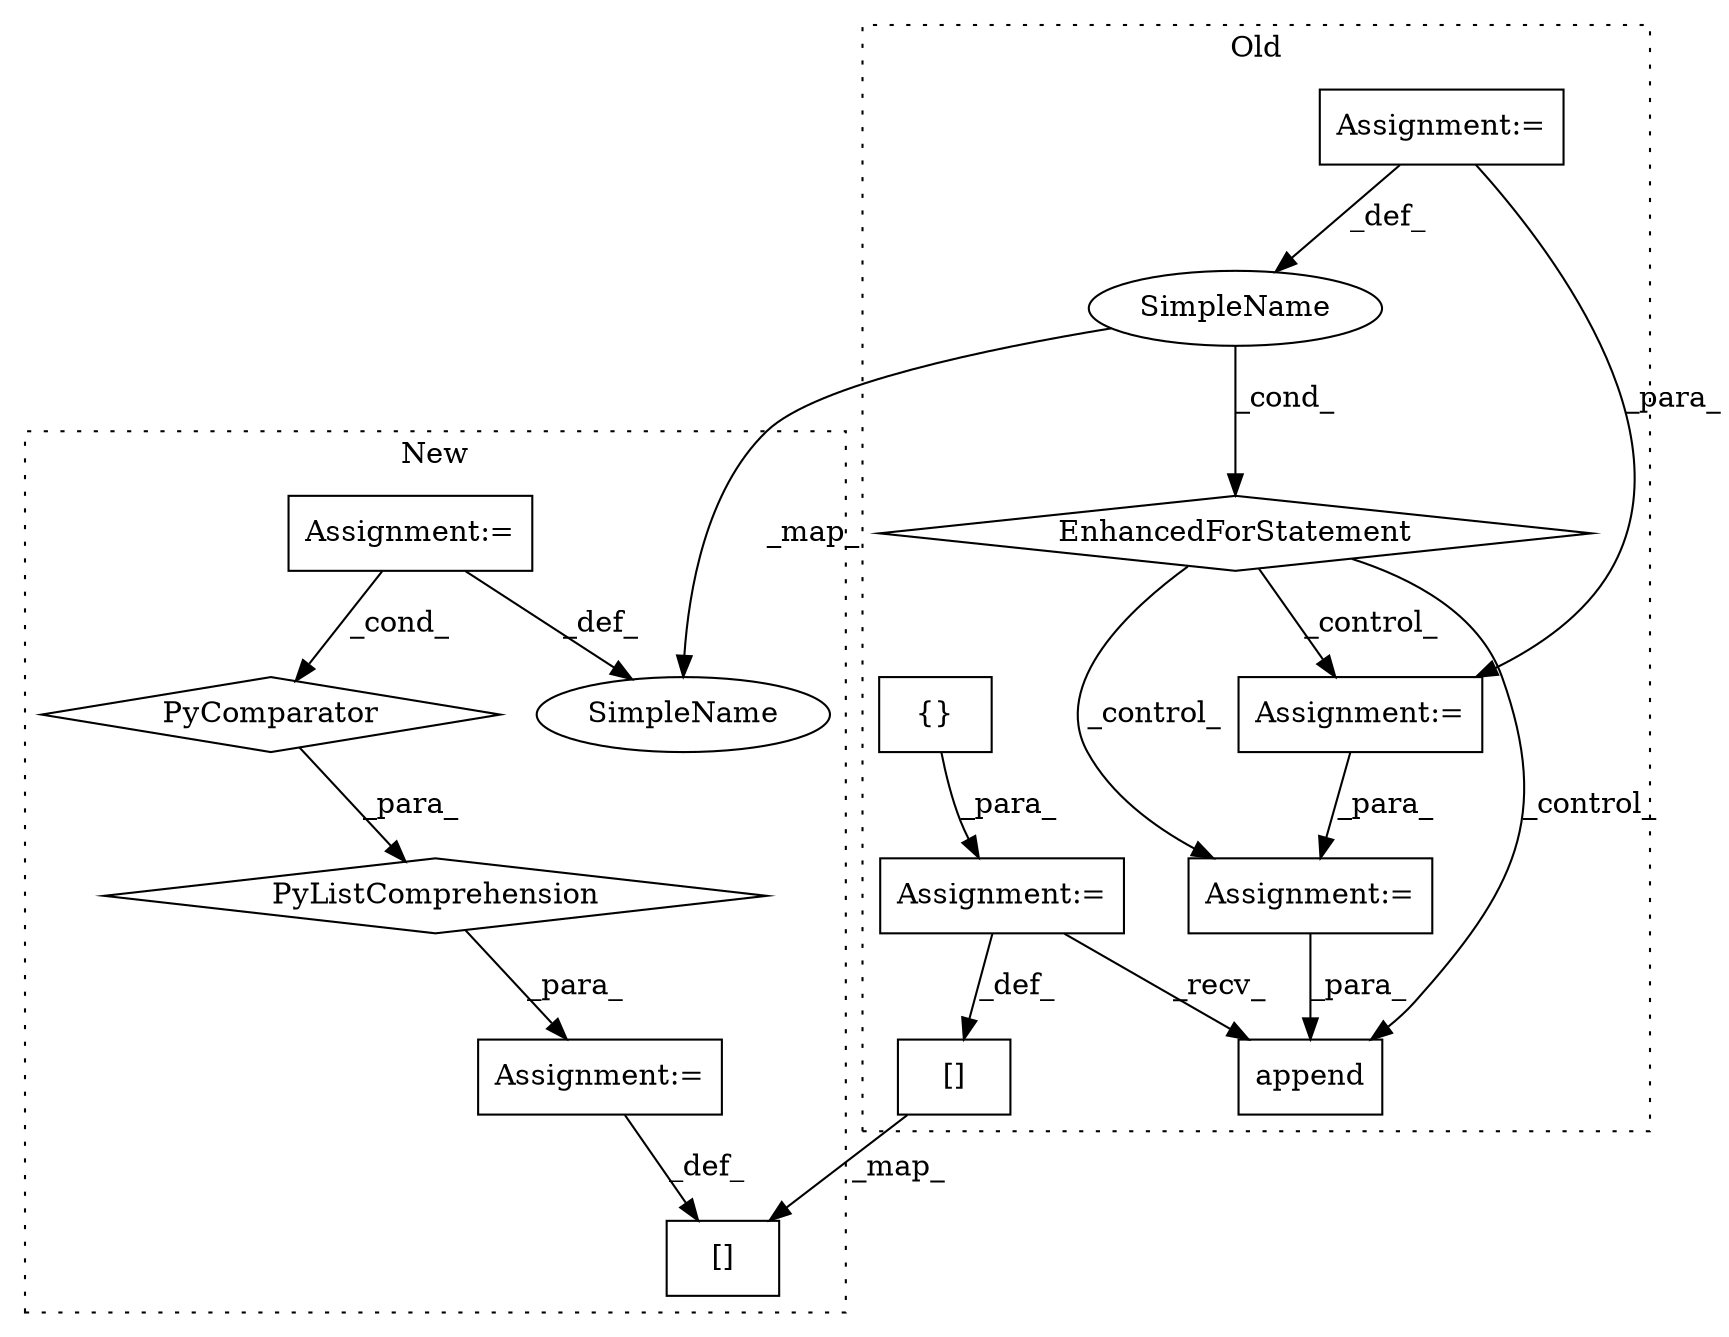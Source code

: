 digraph G {
subgraph cluster0 {
1 [label="append" a="32" s="8409,8452" l="7,1" shape="box"];
5 [label="EnhancedForStatement" a="70" s="8097,8204" l="57,2" shape="diamond"];
6 [label="Assignment:=" a="7" s="8097,8204" l="57,2" shape="box"];
7 [label="Assignment:=" a="7" s="8077" l="1" shape="box"];
8 [label="{}" a="4" s="8087" l="2" shape="box"];
10 [label="SimpleName" a="42" s="8158" l="1" shape="ellipse"];
12 [label="Assignment:=" a="7" s="8292" l="1" shape="box"];
13 [label="Assignment:=" a="7" s="8342" l="1" shape="box"];
14 [label="[]" a="2" s="8733,8789" l="23,1" shape="box"];
label = "Old";
style="dotted";
}
subgraph cluster1 {
2 [label="PyComparator" a="113" s="8279" l="30" shape="diamond"];
3 [label="Assignment:=" a="7" s="8279" l="30" shape="box"];
4 [label="PyListComprehension" a="109" s="8467" l="177" shape="diamond"];
9 [label="Assignment:=" a="7" s="8441" l="1" shape="box"];
11 [label="SimpleName" a="42" s="8282" l="1" shape="ellipse"];
15 [label="[]" a="2" s="8859,8915" l="23,1" shape="box"];
label = "New";
style="dotted";
}
2 -> 4 [label="_para_"];
3 -> 11 [label="_def_"];
3 -> 2 [label="_cond_"];
4 -> 9 [label="_para_"];
5 -> 13 [label="_control_"];
5 -> 1 [label="_control_"];
5 -> 12 [label="_control_"];
6 -> 10 [label="_def_"];
6 -> 12 [label="_para_"];
7 -> 1 [label="_recv_"];
7 -> 14 [label="_def_"];
8 -> 7 [label="_para_"];
9 -> 15 [label="_def_"];
10 -> 11 [label="_map_"];
10 -> 5 [label="_cond_"];
12 -> 13 [label="_para_"];
13 -> 1 [label="_para_"];
14 -> 15 [label="_map_"];
}